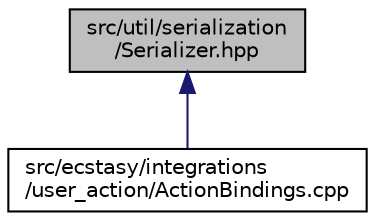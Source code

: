 digraph "src/util/serialization/Serializer.hpp"
{
 // LATEX_PDF_SIZE
  edge [fontname="Helvetica",fontsize="10",labelfontname="Helvetica",labelfontsize="10"];
  node [fontname="Helvetica",fontsize="10",shape=record];
  Node1 [label="src/util/serialization\l/Serializer.hpp",height=0.2,width=0.4,color="black", fillcolor="grey75", style="filled", fontcolor="black",tooltip=" "];
  Node1 -> Node2 [dir="back",color="midnightblue",fontsize="10",style="solid",fontname="Helvetica"];
  Node2 [label="src/ecstasy/integrations\l/user_action/ActionBindings.cpp",height=0.2,width=0.4,color="black", fillcolor="white", style="filled",URL="$_action_bindings_8cpp.html",tooltip=" "];
}
